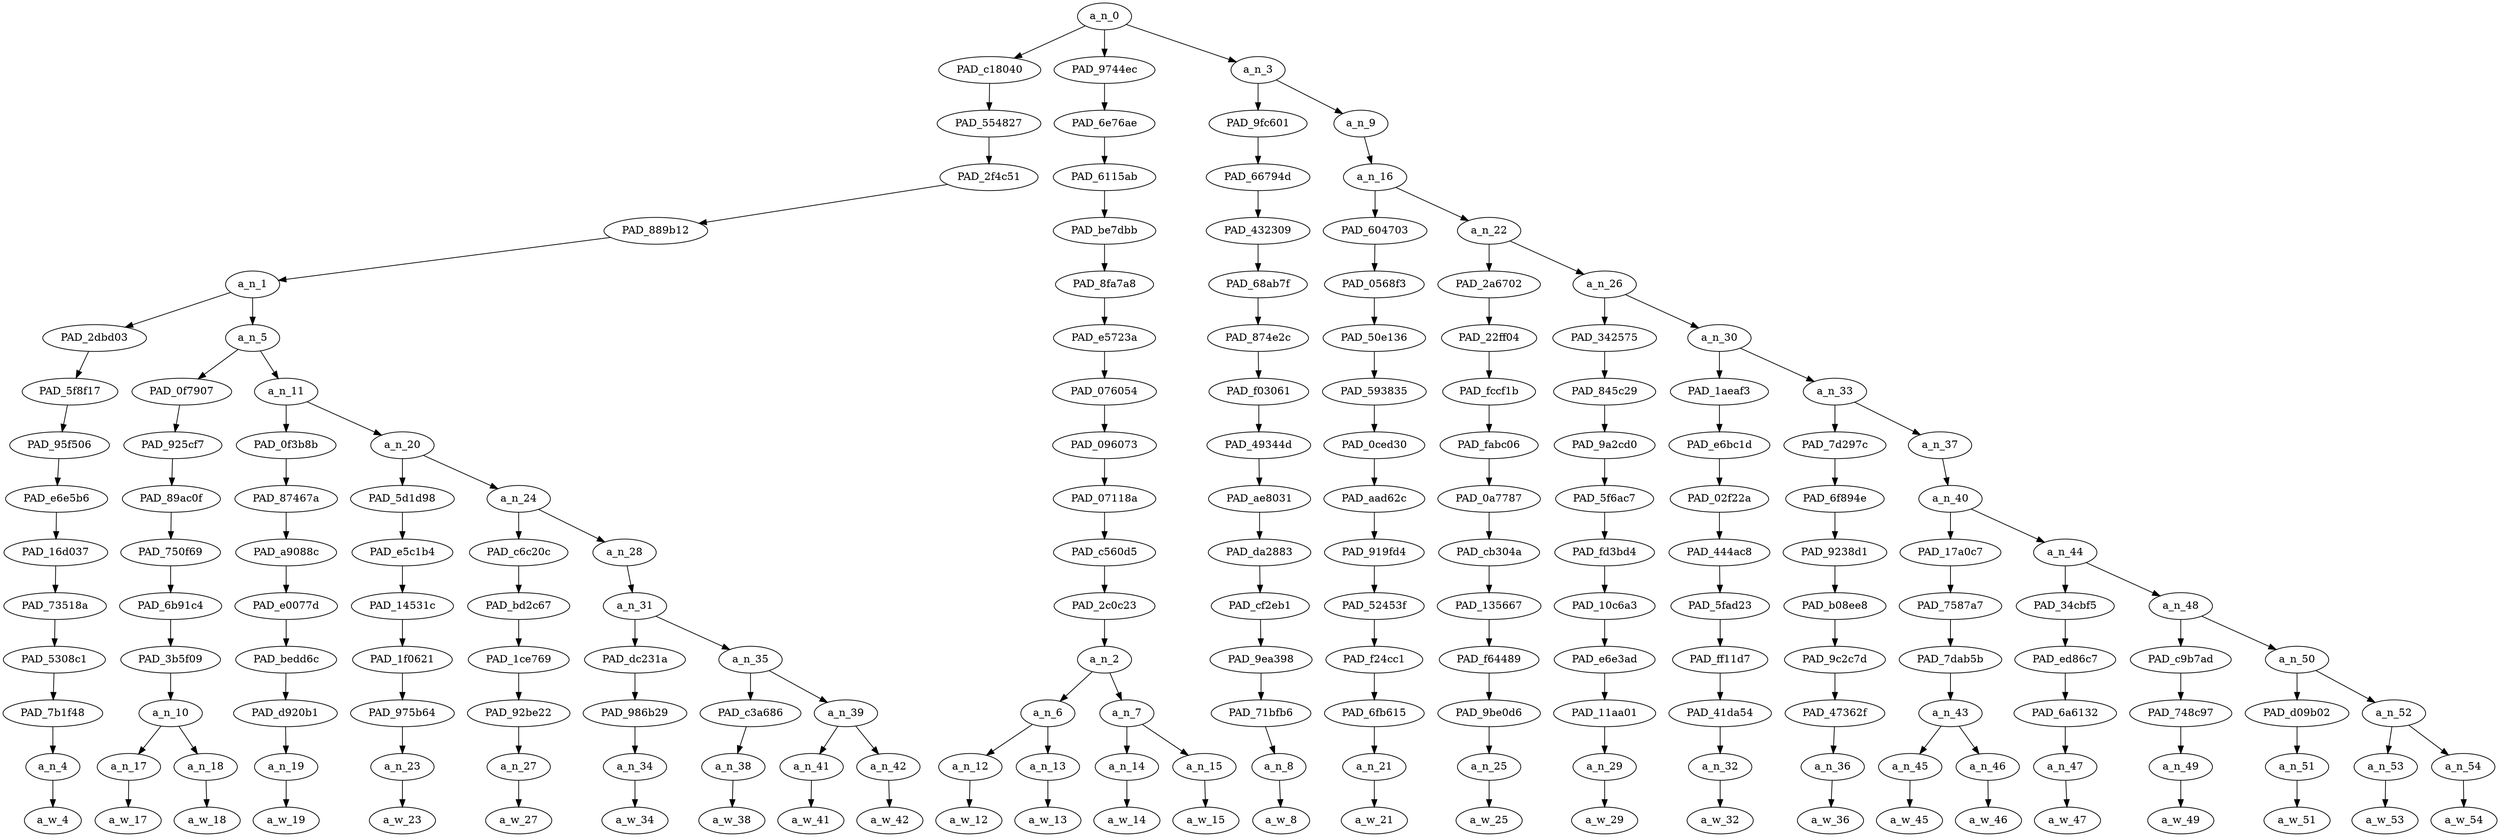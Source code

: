 strict digraph "" {
	a_n_0	[div_dir=1,
		index=0,
		level=15,
		pos="9.294108072916666,15!",
		text_span="[0, 1, 2, 3, 4, 5, 6, 7, 8, 9, 10, 11, 12, 13, 14, 15, 16, 17, 18, 19, 20, 21, 22, 23, 24, 25, 26]",
		value=1.00000002];
	PAD_c18040	[div_dir=1,
		index=0,
		level=14,
		pos="1.37109375,14!",
		text_span="[0, 1, 2, 3, 4, 5, 6, 7, 8, 9]",
		value=0.26026973];
	a_n_0 -> PAD_c18040;
	PAD_9744ec	[div_dir=1,
		index=1,
		level=14,
		pos="11.5,14!",
		text_span="[10, 11, 12, 13]",
		value=0.28304608];
	a_n_0 -> PAD_9744ec;
	a_n_3	[div_dir=-1,
		index=2,
		level=14,
		pos="15.01123046875,14!",
		text_span="[14, 15, 16, 17, 18, 19, 20, 21, 22, 23, 24, 25, 26]",
		value=0.45637769];
	a_n_0 -> a_n_3;
	PAD_554827	[div_dir=1,
		index=0,
		level=13,
		pos="1.37109375,13!",
		text_span="[0, 1, 2, 3, 4, 5, 6, 7, 8, 9]",
		value=0.26026973];
	PAD_c18040 -> PAD_554827;
	PAD_2f4c51	[div_dir=1,
		index=0,
		level=12,
		pos="1.37109375,12!",
		text_span="[0, 1, 2, 3, 4, 5, 6, 7, 8, 9]",
		value=0.26026973];
	PAD_554827 -> PAD_2f4c51;
	PAD_889b12	[div_dir=1,
		index=0,
		level=11,
		pos="1.37109375,11!",
		text_span="[0, 1, 2, 3, 4, 5, 6, 7, 8, 9]",
		value=0.26026973];
	PAD_2f4c51 -> PAD_889b12;
	a_n_1	[div_dir=1,
		index=0,
		level=10,
		pos="1.37109375,10!",
		text_span="[0, 1, 2, 3, 4, 5, 6, 7, 8, 9]",
		value=0.26026973];
	PAD_889b12 -> a_n_1;
	PAD_2dbd03	[div_dir=1,
		index=0,
		level=9,
		pos="0.0,9!",
		text_span="[0]",
		value=0.02716423];
	a_n_1 -> PAD_2dbd03;
	a_n_5	[div_dir=-1,
		index=1,
		level=9,
		pos="2.7421875,9!",
		text_span="[1, 2, 3, 4, 5, 6, 7, 8, 9]",
		value=0.23304621];
	a_n_1 -> a_n_5;
	PAD_5f8f17	[div_dir=1,
		index=0,
		level=8,
		pos="0.0,8!",
		text_span="[0]",
		value=0.02716423];
	PAD_2dbd03 -> PAD_5f8f17;
	PAD_95f506	[div_dir=1,
		index=0,
		level=7,
		pos="0.0,7!",
		text_span="[0]",
		value=0.02716423];
	PAD_5f8f17 -> PAD_95f506;
	PAD_e6e5b6	[div_dir=1,
		index=0,
		level=6,
		pos="0.0,6!",
		text_span="[0]",
		value=0.02716423];
	PAD_95f506 -> PAD_e6e5b6;
	PAD_16d037	[div_dir=1,
		index=0,
		level=5,
		pos="0.0,5!",
		text_span="[0]",
		value=0.02716423];
	PAD_e6e5b6 -> PAD_16d037;
	PAD_73518a	[div_dir=1,
		index=0,
		level=4,
		pos="0.0,4!",
		text_span="[0]",
		value=0.02716423];
	PAD_16d037 -> PAD_73518a;
	PAD_5308c1	[div_dir=1,
		index=0,
		level=3,
		pos="0.0,3!",
		text_span="[0]",
		value=0.02716423];
	PAD_73518a -> PAD_5308c1;
	PAD_7b1f48	[div_dir=1,
		index=0,
		level=2,
		pos="0.0,2!",
		text_span="[0]",
		value=0.02716423];
	PAD_5308c1 -> PAD_7b1f48;
	a_n_4	[div_dir=1,
		index=0,
		level=1,
		pos="0.0,1!",
		text_span="[0]",
		value=0.02716423];
	PAD_7b1f48 -> a_n_4;
	a_w_4	[div_dir=0,
		index=0,
		level=0,
		pos="0,0!",
		text_span="[0]",
		value=if];
	a_n_4 -> a_w_4;
	PAD_0f7907	[div_dir=-1,
		index=1,
		level=8,
		pos="1.5,8!",
		text_span="[1, 2]",
		value=0.05916983];
	a_n_5 -> PAD_0f7907;
	a_n_11	[div_dir=1,
		index=2,
		level=8,
		pos="3.984375,8!",
		text_span="[3, 4, 5, 6, 7, 8, 9]",
		value=0.17387095];
	a_n_5 -> a_n_11;
	PAD_925cf7	[div_dir=-1,
		index=1,
		level=7,
		pos="1.5,7!",
		text_span="[1, 2]",
		value=0.05916983];
	PAD_0f7907 -> PAD_925cf7;
	PAD_89ac0f	[div_dir=-1,
		index=1,
		level=6,
		pos="1.5,6!",
		text_span="[1, 2]",
		value=0.05916983];
	PAD_925cf7 -> PAD_89ac0f;
	PAD_750f69	[div_dir=-1,
		index=1,
		level=5,
		pos="1.5,5!",
		text_span="[1, 2]",
		value=0.05916983];
	PAD_89ac0f -> PAD_750f69;
	PAD_6b91c4	[div_dir=-1,
		index=1,
		level=4,
		pos="1.5,4!",
		text_span="[1, 2]",
		value=0.05916983];
	PAD_750f69 -> PAD_6b91c4;
	PAD_3b5f09	[div_dir=-1,
		index=1,
		level=3,
		pos="1.5,3!",
		text_span="[1, 2]",
		value=0.05916983];
	PAD_6b91c4 -> PAD_3b5f09;
	a_n_10	[div_dir=-1,
		index=1,
		level=2,
		pos="1.5,2!",
		text_span="[1, 2]",
		value=0.05916983];
	PAD_3b5f09 -> a_n_10;
	a_n_17	[div_dir=1,
		index=1,
		level=1,
		pos="1.0,1!",
		text_span="[1]",
		value=0.02000303];
	a_n_10 -> a_n_17;
	a_n_18	[div_dir=-1,
		index=2,
		level=1,
		pos="2.0,1!",
		text_span="[2]",
		value=0.03903896];
	a_n_10 -> a_n_18;
	a_w_17	[div_dir=0,
		index=1,
		level=0,
		pos="1,0!",
		text_span="[1]",
		value=a];
	a_n_17 -> a_w_17;
	a_w_18	[div_dir=0,
		index=2,
		level=0,
		pos="2,0!",
		text_span="[2]",
		value=pic];
	a_n_18 -> a_w_18;
	PAD_0f3b8b	[div_dir=-1,
		index=2,
		level=7,
		pos="3.0,7!",
		text_span="[3]",
		value=0.02160195];
	a_n_11 -> PAD_0f3b8b;
	a_n_20	[div_dir=1,
		index=3,
		level=7,
		pos="4.96875,7!",
		text_span="[4, 5, 6, 7, 8, 9]",
		value=0.15220571];
	a_n_11 -> a_n_20;
	PAD_87467a	[div_dir=-1,
		index=2,
		level=6,
		pos="3.0,6!",
		text_span="[3]",
		value=0.02160195];
	PAD_0f3b8b -> PAD_87467a;
	PAD_a9088c	[div_dir=-1,
		index=2,
		level=5,
		pos="3.0,5!",
		text_span="[3]",
		value=0.02160195];
	PAD_87467a -> PAD_a9088c;
	PAD_e0077d	[div_dir=-1,
		index=2,
		level=4,
		pos="3.0,4!",
		text_span="[3]",
		value=0.02160195];
	PAD_a9088c -> PAD_e0077d;
	PAD_bedd6c	[div_dir=-1,
		index=2,
		level=3,
		pos="3.0,3!",
		text_span="[3]",
		value=0.02160195];
	PAD_e0077d -> PAD_bedd6c;
	PAD_d920b1	[div_dir=-1,
		index=2,
		level=2,
		pos="3.0,2!",
		text_span="[3]",
		value=0.02160195];
	PAD_bedd6c -> PAD_d920b1;
	a_n_19	[div_dir=-1,
		index=3,
		level=1,
		pos="3.0,1!",
		text_span="[3]",
		value=0.02160195];
	PAD_d920b1 -> a_n_19;
	a_w_19	[div_dir=0,
		index=3,
		level=0,
		pos="3,0!",
		text_span="[3]",
		value=can];
	a_n_19 -> a_w_19;
	PAD_5d1d98	[div_dir=-1,
		index=3,
		level=6,
		pos="4.0,6!",
		text_span="[4]",
		value=0.01639113];
	a_n_20 -> PAD_5d1d98;
	a_n_24	[div_dir=1,
		index=4,
		level=6,
		pos="5.9375,6!",
		text_span="[5, 6, 7, 8, 9]",
		value=0.13573386];
	a_n_20 -> a_n_24;
	PAD_e5c1b4	[div_dir=-1,
		index=3,
		level=5,
		pos="4.0,5!",
		text_span="[4]",
		value=0.01639113];
	PAD_5d1d98 -> PAD_e5c1b4;
	PAD_14531c	[div_dir=-1,
		index=3,
		level=4,
		pos="4.0,4!",
		text_span="[4]",
		value=0.01639113];
	PAD_e5c1b4 -> PAD_14531c;
	PAD_1f0621	[div_dir=-1,
		index=3,
		level=3,
		pos="4.0,3!",
		text_span="[4]",
		value=0.01639113];
	PAD_14531c -> PAD_1f0621;
	PAD_975b64	[div_dir=-1,
		index=3,
		level=2,
		pos="4.0,2!",
		text_span="[4]",
		value=0.01639113];
	PAD_1f0621 -> PAD_975b64;
	a_n_23	[div_dir=-1,
		index=4,
		level=1,
		pos="4.0,1!",
		text_span="[4]",
		value=0.01639113];
	PAD_975b64 -> a_n_23;
	a_w_23	[div_dir=0,
		index=4,
		level=0,
		pos="4,0!",
		text_span="[4]",
		value=be];
	a_n_23 -> a_w_23;
	PAD_c6c20c	[div_dir=-1,
		index=4,
		level=5,
		pos="5.0,5!",
		text_span="[5]",
		value=0.02697659];
	a_n_24 -> PAD_c6c20c;
	a_n_28	[div_dir=1,
		index=5,
		level=5,
		pos="6.875,5!",
		text_span="[6, 7, 8, 9]",
		value=0.10866672];
	a_n_24 -> a_n_28;
	PAD_bd2c67	[div_dir=-1,
		index=4,
		level=4,
		pos="5.0,4!",
		text_span="[5]",
		value=0.02697659];
	PAD_c6c20c -> PAD_bd2c67;
	PAD_1ce769	[div_dir=-1,
		index=4,
		level=3,
		pos="5.0,3!",
		text_span="[5]",
		value=0.02697659];
	PAD_bd2c67 -> PAD_1ce769;
	PAD_92be22	[div_dir=-1,
		index=4,
		level=2,
		pos="5.0,2!",
		text_span="[5]",
		value=0.02697659];
	PAD_1ce769 -> PAD_92be22;
	a_n_27	[div_dir=-1,
		index=5,
		level=1,
		pos="5.0,1!",
		text_span="[5]",
		value=0.02697659];
	PAD_92be22 -> a_n_27;
	a_w_27	[div_dir=0,
		index=5,
		level=0,
		pos="5,0!",
		text_span="[5]",
		value=shown];
	a_n_27 -> a_w_27;
	a_n_31	[div_dir=1,
		index=5,
		level=4,
		pos="6.875,4!",
		text_span="[6, 7, 8, 9]",
		value=0.10852030];
	a_n_28 -> a_n_31;
	PAD_dc231a	[div_dir=1,
		index=5,
		level=3,
		pos="6.0,3!",
		text_span="[6]",
		value=0.03059462];
	a_n_31 -> PAD_dc231a;
	a_n_35	[div_dir=1,
		index=6,
		level=3,
		pos="7.75,3!",
		text_span="[7, 8, 9]",
		value=0.07777927];
	a_n_31 -> a_n_35;
	PAD_986b29	[div_dir=1,
		index=5,
		level=2,
		pos="6.0,2!",
		text_span="[6]",
		value=0.03059462];
	PAD_dc231a -> PAD_986b29;
	a_n_34	[div_dir=1,
		index=6,
		level=1,
		pos="6.0,1!",
		text_span="[6]",
		value=0.03059462];
	PAD_986b29 -> a_n_34;
	a_w_34	[div_dir=0,
		index=6,
		level=0,
		pos="6,0!",
		text_span="[6]",
		value=send];
	a_n_34 -> a_w_34;
	PAD_c3a686	[div_dir=1,
		index=6,
		level=2,
		pos="7.0,2!",
		text_span="[7]",
		value=0.01611684];
	a_n_35 -> PAD_c3a686;
	a_n_39	[div_dir=1,
		index=7,
		level=2,
		pos="8.5,2!",
		text_span="[8, 9]",
		value=0.06150879];
	a_n_35 -> a_n_39;
	a_n_38	[div_dir=1,
		index=7,
		level=1,
		pos="7.0,1!",
		text_span="[7]",
		value=0.01611684];
	PAD_c3a686 -> a_n_38;
	a_w_38	[div_dir=0,
		index=7,
		level=0,
		pos="7,0!",
		text_span="[7]",
		value=in];
	a_n_38 -> a_w_38;
	a_n_41	[div_dir=1,
		index=8,
		level=1,
		pos="8.0,1!",
		text_span="[8]",
		value=0.01783361];
	a_n_39 -> a_n_41;
	a_n_42	[div_dir=1,
		index=9,
		level=1,
		pos="9.0,1!",
		text_span="[9]",
		value=0.04351634];
	a_n_39 -> a_n_42;
	a_w_41	[div_dir=0,
		index=8,
		level=0,
		pos="8,0!",
		text_span="[8]",
		value=the];
	a_n_41 -> a_w_41;
	a_w_42	[div_dir=0,
		index=9,
		level=0,
		pos="9,0!",
		text_span="[9]",
		value=drone];
	a_n_42 -> a_w_42;
	PAD_6e76ae	[div_dir=1,
		index=1,
		level=13,
		pos="11.5,13!",
		text_span="[10, 11, 12, 13]",
		value=0.28304608];
	PAD_9744ec -> PAD_6e76ae;
	PAD_6115ab	[div_dir=1,
		index=1,
		level=12,
		pos="11.5,12!",
		text_span="[10, 11, 12, 13]",
		value=0.28304608];
	PAD_6e76ae -> PAD_6115ab;
	PAD_be7dbb	[div_dir=1,
		index=1,
		level=11,
		pos="11.5,11!",
		text_span="[10, 11, 12, 13]",
		value=0.28304608];
	PAD_6115ab -> PAD_be7dbb;
	PAD_8fa7a8	[div_dir=1,
		index=1,
		level=10,
		pos="11.5,10!",
		text_span="[10, 11, 12, 13]",
		value=0.28304608];
	PAD_be7dbb -> PAD_8fa7a8;
	PAD_e5723a	[div_dir=1,
		index=2,
		level=9,
		pos="11.5,9!",
		text_span="[10, 11, 12, 13]",
		value=0.28304608];
	PAD_8fa7a8 -> PAD_e5723a;
	PAD_076054	[div_dir=1,
		index=3,
		level=8,
		pos="11.5,8!",
		text_span="[10, 11, 12, 13]",
		value=0.28304608];
	PAD_e5723a -> PAD_076054;
	PAD_096073	[div_dir=1,
		index=4,
		level=7,
		pos="11.5,7!",
		text_span="[10, 11, 12, 13]",
		value=0.28304608];
	PAD_076054 -> PAD_096073;
	PAD_07118a	[div_dir=1,
		index=5,
		level=6,
		pos="11.5,6!",
		text_span="[10, 11, 12, 13]",
		value=0.28304608];
	PAD_096073 -> PAD_07118a;
	PAD_c560d5	[div_dir=1,
		index=6,
		level=5,
		pos="11.5,5!",
		text_span="[10, 11, 12, 13]",
		value=0.28304608];
	PAD_07118a -> PAD_c560d5;
	PAD_2c0c23	[div_dir=1,
		index=6,
		level=4,
		pos="11.5,4!",
		text_span="[10, 11, 12, 13]",
		value=0.28304608];
	PAD_c560d5 -> PAD_2c0c23;
	a_n_2	[div_dir=1,
		index=7,
		level=3,
		pos="11.5,3!",
		text_span="[10, 11, 12, 13]",
		value=0.28304608];
	PAD_2c0c23 -> a_n_2;
	a_n_6	[div_dir=-1,
		index=8,
		level=2,
		pos="10.5,2!",
		text_span="[10, 11]",
		value=0.06512919];
	a_n_2 -> a_n_6;
	a_n_7	[div_dir=1,
		index=9,
		level=2,
		pos="12.5,2!",
		text_span="[12, 13]",
		value=0.21710474];
	a_n_2 -> a_n_7;
	a_n_12	[div_dir=-1,
		index=10,
		level=1,
		pos="10.0,1!",
		text_span="[10]",
		value=0.02138546];
	a_n_6 -> a_n_12;
	a_n_13	[div_dir=-1,
		index=11,
		level=1,
		pos="11.0,1!",
		text_span="[11]",
		value=0.04363574];
	a_n_6 -> a_n_13;
	a_w_12	[div_dir=0,
		index=10,
		level=0,
		pos="10,0!",
		text_span="[10]",
		value=the1];
	a_n_12 -> a_w_12;
	a_w_13	[div_dir=0,
		index=11,
		level=0,
		pos="11,0!",
		text_span="[11]",
		value=cancer];
	a_n_13 -> a_w_13;
	a_n_14	[div_dir=-1,
		index=12,
		level=1,
		pos="12.0,1!",
		text_span="[12]",
		value=0.04116958];
	a_n_7 -> a_n_14;
	a_n_15	[div_dir=1,
		index=13,
		level=1,
		pos="13.0,1!",
		text_span="[13]",
		value=0.17466562];
	a_n_7 -> a_n_15;
	a_w_14	[div_dir=0,
		index=12,
		level=0,
		pos="12,0!",
		text_span="[12]",
		value=of];
	a_n_14 -> a_w_14;
	a_w_15	[div_dir=0,
		index=13,
		level=0,
		pos="13,0!",
		text_span="[13]",
		value=islam];
	a_n_15 -> a_w_15;
	PAD_9fc601	[div_dir=-1,
		index=2,
		level=13,
		pos="14.0,13!",
		text_span="[14]",
		value=0.05208789];
	a_n_3 -> PAD_9fc601;
	a_n_9	[div_dir=1,
		index=3,
		level=13,
		pos="16.0224609375,13!",
		text_span="[15, 16, 17, 18, 19, 20, 21, 22, 23, 24, 25, 26]",
		value=0.40427103];
	a_n_3 -> a_n_9;
	PAD_66794d	[div_dir=-1,
		index=2,
		level=12,
		pos="14.0,12!",
		text_span="[14]",
		value=0.05208789];
	PAD_9fc601 -> PAD_66794d;
	PAD_432309	[div_dir=-1,
		index=2,
		level=11,
		pos="14.0,11!",
		text_span="[14]",
		value=0.05208789];
	PAD_66794d -> PAD_432309;
	PAD_68ab7f	[div_dir=-1,
		index=2,
		level=10,
		pos="14.0,10!",
		text_span="[14]",
		value=0.05208789];
	PAD_432309 -> PAD_68ab7f;
	PAD_874e2c	[div_dir=-1,
		index=3,
		level=9,
		pos="14.0,9!",
		text_span="[14]",
		value=0.05208789];
	PAD_68ab7f -> PAD_874e2c;
	PAD_f03061	[div_dir=-1,
		index=4,
		level=8,
		pos="14.0,8!",
		text_span="[14]",
		value=0.05208789];
	PAD_874e2c -> PAD_f03061;
	PAD_49344d	[div_dir=-1,
		index=5,
		level=7,
		pos="14.0,7!",
		text_span="[14]",
		value=0.05208789];
	PAD_f03061 -> PAD_49344d;
	PAD_ae8031	[div_dir=-1,
		index=6,
		level=6,
		pos="14.0,6!",
		text_span="[14]",
		value=0.05208789];
	PAD_49344d -> PAD_ae8031;
	PAD_da2883	[div_dir=-1,
		index=7,
		level=5,
		pos="14.0,5!",
		text_span="[14]",
		value=0.05208789];
	PAD_ae8031 -> PAD_da2883;
	PAD_cf2eb1	[div_dir=-1,
		index=7,
		level=4,
		pos="14.0,4!",
		text_span="[14]",
		value=0.05208789];
	PAD_da2883 -> PAD_cf2eb1;
	PAD_9ea398	[div_dir=-1,
		index=8,
		level=3,
		pos="14.0,3!",
		text_span="[14]",
		value=0.05208789];
	PAD_cf2eb1 -> PAD_9ea398;
	PAD_71bfb6	[div_dir=-1,
		index=10,
		level=2,
		pos="14.0,2!",
		text_span="[14]",
		value=0.05208789];
	PAD_9ea398 -> PAD_71bfb6;
	a_n_8	[div_dir=-1,
		index=14,
		level=1,
		pos="14.0,1!",
		text_span="[14]",
		value=0.05208789];
	PAD_71bfb6 -> a_n_8;
	a_w_8	[div_dir=0,
		index=14,
		level=0,
		pos="14,0!",
		text_span="[14]",
		value=needs];
	a_n_8 -> a_w_8;
	a_n_16	[div_dir=1,
		index=3,
		level=12,
		pos="16.0224609375,12!",
		text_span="[15, 16, 17, 18, 19, 20, 21, 22, 23, 24, 25, 26]",
		value=0.40423409];
	a_n_9 -> a_n_16;
	PAD_604703	[div_dir=-1,
		index=3,
		level=11,
		pos="15.0,11!",
		text_span="[15]",
		value=0.01602377];
	a_n_16 -> PAD_604703;
	a_n_22	[div_dir=1,
		index=4,
		level=11,
		pos="17.044921875,11!",
		text_span="[16, 17, 18, 19, 20, 21, 22, 23, 24, 25, 26]",
		value=0.38817339];
	a_n_16 -> a_n_22;
	PAD_0568f3	[div_dir=-1,
		index=3,
		level=10,
		pos="15.0,10!",
		text_span="[15]",
		value=0.01602377];
	PAD_604703 -> PAD_0568f3;
	PAD_50e136	[div_dir=-1,
		index=4,
		level=9,
		pos="15.0,9!",
		text_span="[15]",
		value=0.01602377];
	PAD_0568f3 -> PAD_50e136;
	PAD_593835	[div_dir=-1,
		index=5,
		level=8,
		pos="15.0,8!",
		text_span="[15]",
		value=0.01602377];
	PAD_50e136 -> PAD_593835;
	PAD_0ced30	[div_dir=-1,
		index=6,
		level=7,
		pos="15.0,7!",
		text_span="[15]",
		value=0.01602377];
	PAD_593835 -> PAD_0ced30;
	PAD_aad62c	[div_dir=-1,
		index=7,
		level=6,
		pos="15.0,6!",
		text_span="[15]",
		value=0.01602377];
	PAD_0ced30 -> PAD_aad62c;
	PAD_919fd4	[div_dir=-1,
		index=8,
		level=5,
		pos="15.0,5!",
		text_span="[15]",
		value=0.01602377];
	PAD_aad62c -> PAD_919fd4;
	PAD_52453f	[div_dir=-1,
		index=8,
		level=4,
		pos="15.0,4!",
		text_span="[15]",
		value=0.01602377];
	PAD_919fd4 -> PAD_52453f;
	PAD_f24cc1	[div_dir=-1,
		index=9,
		level=3,
		pos="15.0,3!",
		text_span="[15]",
		value=0.01602377];
	PAD_52453f -> PAD_f24cc1;
	PAD_6fb615	[div_dir=-1,
		index=11,
		level=2,
		pos="15.0,2!",
		text_span="[15]",
		value=0.01602377];
	PAD_f24cc1 -> PAD_6fb615;
	a_n_21	[div_dir=-1,
		index=15,
		level=1,
		pos="15.0,1!",
		text_span="[15]",
		value=0.01602377];
	PAD_6fb615 -> a_n_21;
	a_w_21	[div_dir=0,
		index=15,
		level=0,
		pos="15,0!",
		text_span="[15]",
		value=to];
	a_n_21 -> a_w_21;
	PAD_2a6702	[div_dir=-1,
		index=4,
		level=10,
		pos="16.0,10!",
		text_span="[16]",
		value=0.01413568];
	a_n_22 -> PAD_2a6702;
	a_n_26	[div_dir=1,
		index=5,
		level=10,
		pos="18.08984375,10!",
		text_span="[17, 18, 19, 20, 21, 22, 23, 24, 25, 26]",
		value=0.37399593];
	a_n_22 -> a_n_26;
	PAD_22ff04	[div_dir=-1,
		index=5,
		level=9,
		pos="16.0,9!",
		text_span="[16]",
		value=0.01413568];
	PAD_2a6702 -> PAD_22ff04;
	PAD_fccf1b	[div_dir=-1,
		index=6,
		level=8,
		pos="16.0,8!",
		text_span="[16]",
		value=0.01413568];
	PAD_22ff04 -> PAD_fccf1b;
	PAD_fabc06	[div_dir=-1,
		index=7,
		level=7,
		pos="16.0,7!",
		text_span="[16]",
		value=0.01413568];
	PAD_fccf1b -> PAD_fabc06;
	PAD_0a7787	[div_dir=-1,
		index=8,
		level=6,
		pos="16.0,6!",
		text_span="[16]",
		value=0.01413568];
	PAD_fabc06 -> PAD_0a7787;
	PAD_cb304a	[div_dir=-1,
		index=9,
		level=5,
		pos="16.0,5!",
		text_span="[16]",
		value=0.01413568];
	PAD_0a7787 -> PAD_cb304a;
	PAD_135667	[div_dir=-1,
		index=9,
		level=4,
		pos="16.0,4!",
		text_span="[16]",
		value=0.01413568];
	PAD_cb304a -> PAD_135667;
	PAD_f64489	[div_dir=-1,
		index=10,
		level=3,
		pos="16.0,3!",
		text_span="[16]",
		value=0.01413568];
	PAD_135667 -> PAD_f64489;
	PAD_9be0d6	[div_dir=-1,
		index=12,
		level=2,
		pos="16.0,2!",
		text_span="[16]",
		value=0.01413568];
	PAD_f64489 -> PAD_9be0d6;
	a_n_25	[div_dir=-1,
		index=16,
		level=1,
		pos="16.0,1!",
		text_span="[16]",
		value=0.01413568];
	PAD_9be0d6 -> a_n_25;
	a_w_25	[div_dir=0,
		index=16,
		level=0,
		pos="16,0!",
		text_span="[16]",
		value=be1];
	a_n_25 -> a_w_25;
	PAD_342575	[div_dir=1,
		index=6,
		level=9,
		pos="17.0,9!",
		text_span="[17]",
		value=0.04755950];
	a_n_26 -> PAD_342575;
	a_n_30	[div_dir=1,
		index=7,
		level=9,
		pos="19.1796875,9!",
		text_span="[18, 19, 20, 21, 22, 23, 24, 25, 26]",
		value=0.32638929];
	a_n_26 -> a_n_30;
	PAD_845c29	[div_dir=1,
		index=7,
		level=8,
		pos="17.0,8!",
		text_span="[17]",
		value=0.04755950];
	PAD_342575 -> PAD_845c29;
	PAD_9a2cd0	[div_dir=1,
		index=8,
		level=7,
		pos="17.0,7!",
		text_span="[17]",
		value=0.04755950];
	PAD_845c29 -> PAD_9a2cd0;
	PAD_5f6ac7	[div_dir=1,
		index=9,
		level=6,
		pos="17.0,6!",
		text_span="[17]",
		value=0.04755950];
	PAD_9a2cd0 -> PAD_5f6ac7;
	PAD_fd3bd4	[div_dir=1,
		index=10,
		level=5,
		pos="17.0,5!",
		text_span="[17]",
		value=0.04755950];
	PAD_5f6ac7 -> PAD_fd3bd4;
	PAD_10c6a3	[div_dir=1,
		index=10,
		level=4,
		pos="17.0,4!",
		text_span="[17]",
		value=0.04755950];
	PAD_fd3bd4 -> PAD_10c6a3;
	PAD_e6e3ad	[div_dir=1,
		index=11,
		level=3,
		pos="17.0,3!",
		text_span="[17]",
		value=0.04755950];
	PAD_10c6a3 -> PAD_e6e3ad;
	PAD_11aa01	[div_dir=1,
		index=13,
		level=2,
		pos="17.0,2!",
		text_span="[17]",
		value=0.04755950];
	PAD_e6e3ad -> PAD_11aa01;
	a_n_29	[div_dir=1,
		index=17,
		level=1,
		pos="17.0,1!",
		text_span="[17]",
		value=0.04755950];
	PAD_11aa01 -> a_n_29;
	a_w_29	[div_dir=0,
		index=17,
		level=0,
		pos="17,0!",
		text_span="[17]",
		value=eradicated];
	a_n_29 -> a_w_29;
	PAD_1aeaf3	[div_dir=-1,
		index=8,
		level=8,
		pos="18.0,8!",
		text_span="[18]",
		value=0.01730192];
	a_n_30 -> PAD_1aeaf3;
	a_n_33	[div_dir=1,
		index=9,
		level=8,
		pos="20.359375,8!",
		text_span="[19, 20, 21, 22, 23, 24, 25, 26]",
		value=0.30904500];
	a_n_30 -> a_n_33;
	PAD_e6bc1d	[div_dir=-1,
		index=9,
		level=7,
		pos="18.0,7!",
		text_span="[18]",
		value=0.01730192];
	PAD_1aeaf3 -> PAD_e6bc1d;
	PAD_02f22a	[div_dir=-1,
		index=10,
		level=6,
		pos="18.0,6!",
		text_span="[18]",
		value=0.01730192];
	PAD_e6bc1d -> PAD_02f22a;
	PAD_444ac8	[div_dir=-1,
		index=11,
		level=5,
		pos="18.0,5!",
		text_span="[18]",
		value=0.01730192];
	PAD_02f22a -> PAD_444ac8;
	PAD_5fad23	[div_dir=-1,
		index=11,
		level=4,
		pos="18.0,4!",
		text_span="[18]",
		value=0.01730192];
	PAD_444ac8 -> PAD_5fad23;
	PAD_ff11d7	[div_dir=-1,
		index=12,
		level=3,
		pos="18.0,3!",
		text_span="[18]",
		value=0.01730192];
	PAD_5fad23 -> PAD_ff11d7;
	PAD_41da54	[div_dir=-1,
		index=14,
		level=2,
		pos="18.0,2!",
		text_span="[18]",
		value=0.01730192];
	PAD_ff11d7 -> PAD_41da54;
	a_n_32	[div_dir=-1,
		index=18,
		level=1,
		pos="18.0,1!",
		text_span="[18]",
		value=0.01730192];
	PAD_41da54 -> a_n_32;
	a_w_32	[div_dir=0,
		index=18,
		level=0,
		pos="18,0!",
		text_span="[18]",
		value=not];
	a_n_32 -> a_w_32;
	PAD_7d297c	[div_dir=-1,
		index=10,
		level=7,
		pos="19.0,7!",
		text_span="[19]",
		value=0.02981614];
	a_n_33 -> PAD_7d297c;
	a_n_37	[div_dir=1,
		index=11,
		level=7,
		pos="21.71875,7!",
		text_span="[20, 21, 22, 23, 24, 25, 26]",
		value=0.27916265];
	a_n_33 -> a_n_37;
	PAD_6f894e	[div_dir=-1,
		index=11,
		level=6,
		pos="19.0,6!",
		text_span="[19]",
		value=0.02981614];
	PAD_7d297c -> PAD_6f894e;
	PAD_9238d1	[div_dir=-1,
		index=12,
		level=5,
		pos="19.0,5!",
		text_span="[19]",
		value=0.02981614];
	PAD_6f894e -> PAD_9238d1;
	PAD_b08ee8	[div_dir=-1,
		index=12,
		level=4,
		pos="19.0,4!",
		text_span="[19]",
		value=0.02981614];
	PAD_9238d1 -> PAD_b08ee8;
	PAD_9c2c7d	[div_dir=-1,
		index=13,
		level=3,
		pos="19.0,3!",
		text_span="[19]",
		value=0.02981614];
	PAD_b08ee8 -> PAD_9c2c7d;
	PAD_47362f	[div_dir=-1,
		index=15,
		level=2,
		pos="19.0,2!",
		text_span="[19]",
		value=0.02981614];
	PAD_9c2c7d -> PAD_47362f;
	a_n_36	[div_dir=-1,
		index=19,
		level=1,
		pos="19.0,1!",
		text_span="[19]",
		value=0.02981614];
	PAD_47362f -> a_n_36;
	a_w_36	[div_dir=0,
		index=19,
		level=0,
		pos="19,0!",
		text_span="[19]",
		value=enabled];
	a_n_36 -> a_w_36;
	a_n_40	[div_dir=1,
		index=12,
		level=6,
		pos="21.71875,6!",
		text_span="[20, 21, 22, 23, 24, 25, 26]",
		value=0.27908078];
	a_n_37 -> a_n_40;
	PAD_17a0c7	[div_dir=-1,
		index=13,
		level=5,
		pos="20.5,5!",
		text_span="[20, 21]",
		value=0.13862792];
	a_n_40 -> PAD_17a0c7;
	a_n_44	[div_dir=1,
		index=14,
		level=5,
		pos="22.9375,5!",
		text_span="[22, 23, 24, 25, 26]",
		value=0.14037098];
	a_n_40 -> a_n_44;
	PAD_7587a7	[div_dir=-1,
		index=13,
		level=4,
		pos="20.5,4!",
		text_span="[20, 21]",
		value=0.13862792];
	PAD_17a0c7 -> PAD_7587a7;
	PAD_7dab5b	[div_dir=-1,
		index=14,
		level=3,
		pos="20.5,3!",
		text_span="[20, 21]",
		value=0.13862792];
	PAD_7587a7 -> PAD_7dab5b;
	a_n_43	[div_dir=-1,
		index=16,
		level=2,
		pos="20.5,2!",
		text_span="[20, 21]",
		value=0.13862792];
	PAD_7dab5b -> a_n_43;
	a_n_45	[div_dir=-1,
		index=20,
		level=1,
		pos="20.0,1!",
		text_span="[20]",
		value=0.07181074];
	a_n_43 -> a_n_45;
	a_n_46	[div_dir=-1,
		index=21,
		level=1,
		pos="21.0,1!",
		text_span="[21]",
		value=0.06673889];
	a_n_43 -> a_n_46;
	a_w_45	[div_dir=0,
		index=20,
		level=0,
		pos="20,0!",
		text_span="[20]",
		value=ww2];
	a_n_45 -> a_w_45;
	a_w_46	[div_dir=0,
		index=21,
		level=0,
		pos="21,0!",
		text_span="[21]",
		value=vets];
	a_n_46 -> a_w_46;
	PAD_34cbf5	[div_dir=-1,
		index=14,
		level=4,
		pos="22.0,4!",
		text_span="[22]",
		value=0.01947336];
	a_n_44 -> PAD_34cbf5;
	a_n_48	[div_dir=1,
		index=15,
		level=4,
		pos="23.875,4!",
		text_span="[23, 24, 25, 26]",
		value=0.12070283];
	a_n_44 -> a_n_48;
	PAD_ed86c7	[div_dir=-1,
		index=15,
		level=3,
		pos="22.0,3!",
		text_span="[22]",
		value=0.01947336];
	PAD_34cbf5 -> PAD_ed86c7;
	PAD_6a6132	[div_dir=-1,
		index=17,
		level=2,
		pos="22.0,2!",
		text_span="[22]",
		value=0.01947336];
	PAD_ed86c7 -> PAD_6a6132;
	a_n_47	[div_dir=-1,
		index=22,
		level=1,
		pos="22.0,1!",
		text_span="[22]",
		value=0.01947336];
	PAD_6a6132 -> a_n_47;
	a_w_47	[div_dir=0,
		index=22,
		level=0,
		pos="22,0!",
		text_span="[22]",
		value=are];
	a_n_47 -> a_w_47;
	PAD_c9b7ad	[div_dir=1,
		index=16,
		level=3,
		pos="23.0,3!",
		text_span="[23]",
		value=0.02972531];
	a_n_48 -> PAD_c9b7ad;
	a_n_50	[div_dir=1,
		index=17,
		level=3,
		pos="24.75,3!",
		text_span="[24, 25, 26]",
		value=0.09075773];
	a_n_48 -> a_n_50;
	PAD_748c97	[div_dir=1,
		index=18,
		level=2,
		pos="23.0,2!",
		text_span="[23]",
		value=0.02972531];
	PAD_c9b7ad -> PAD_748c97;
	a_n_49	[div_dir=1,
		index=23,
		level=1,
		pos="23.0,1!",
		text_span="[23]",
		value=0.02972531];
	PAD_748c97 -> a_n_49;
	a_w_49	[div_dir=0,
		index=23,
		level=0,
		pos="23,0!",
		text_span="[23]",
		value=rolling];
	a_n_49 -> a_w_49;
	PAD_d09b02	[div_dir=1,
		index=19,
		level=2,
		pos="24.0,2!",
		text_span="[24]",
		value=0.01802091];
	a_n_50 -> PAD_d09b02;
	a_n_52	[div_dir=1,
		index=20,
		level=2,
		pos="25.5,2!",
		text_span="[25, 26]",
		value=0.07250938];
	a_n_50 -> a_n_52;
	a_n_51	[div_dir=1,
		index=24,
		level=1,
		pos="24.0,1!",
		text_span="[24]",
		value=0.01802091];
	PAD_d09b02 -> a_n_51;
	a_w_51	[div_dir=0,
		index=24,
		level=0,
		pos="24,0!",
		text_span="[24]",
		value=in1];
	a_n_51 -> a_w_51;
	a_n_53	[div_dir=1,
		index=25,
		level=1,
		pos="25.0,1!",
		text_span="[25]",
		value=0.02410961];
	a_n_52 -> a_n_53;
	a_n_54	[div_dir=1,
		index=26,
		level=1,
		pos="26.0,1!",
		text_span="[26]",
		value=0.04813731];
	a_n_52 -> a_n_54;
	a_w_53	[div_dir=0,
		index=25,
		level=0,
		pos="25,0!",
		text_span="[25]",
		value=their];
	a_n_53 -> a_w_53;
	a_w_54	[div_dir=0,
		index=26,
		level=0,
		pos="26,0!",
		text_span="[26]",
		value=graves];
	a_n_54 -> a_w_54;
}
